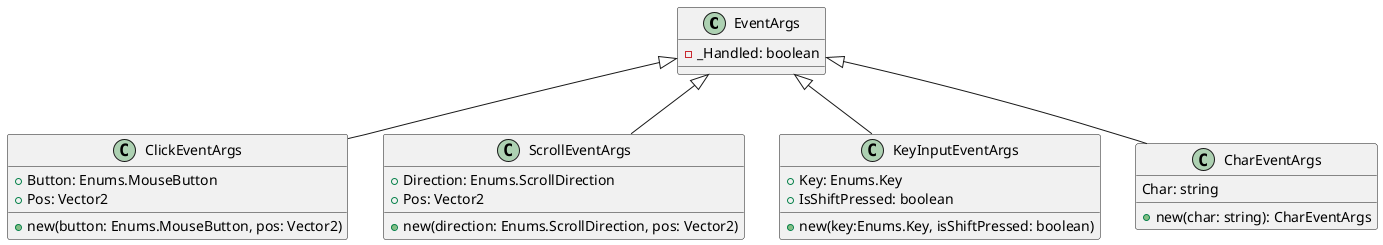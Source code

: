 @startuml

class EventArgs{
    - _Handled: boolean
}

class ClickEventArgs extends EventArgs{

    + new(button: Enums.MouseButton, pos: Vector2)

    + Button: Enums.MouseButton
    + Pos: Vector2
}

class ScrollEventArgs extends EventArgs {

    + new(direction: Enums.ScrollDirection, pos: Vector2)

    + Direction: Enums.ScrollDirection
    + Pos: Vector2
}

class KeyInputEventArgs extends EventArgs{

    + new(key:Enums.Key, isShiftPressed: boolean)

    + Key: Enums.Key
    + IsShiftPressed: boolean
}

class CharEventArgs extends EventArgs{

    + new(char: string): CharEventArgs

    Char: string
}

@enduml